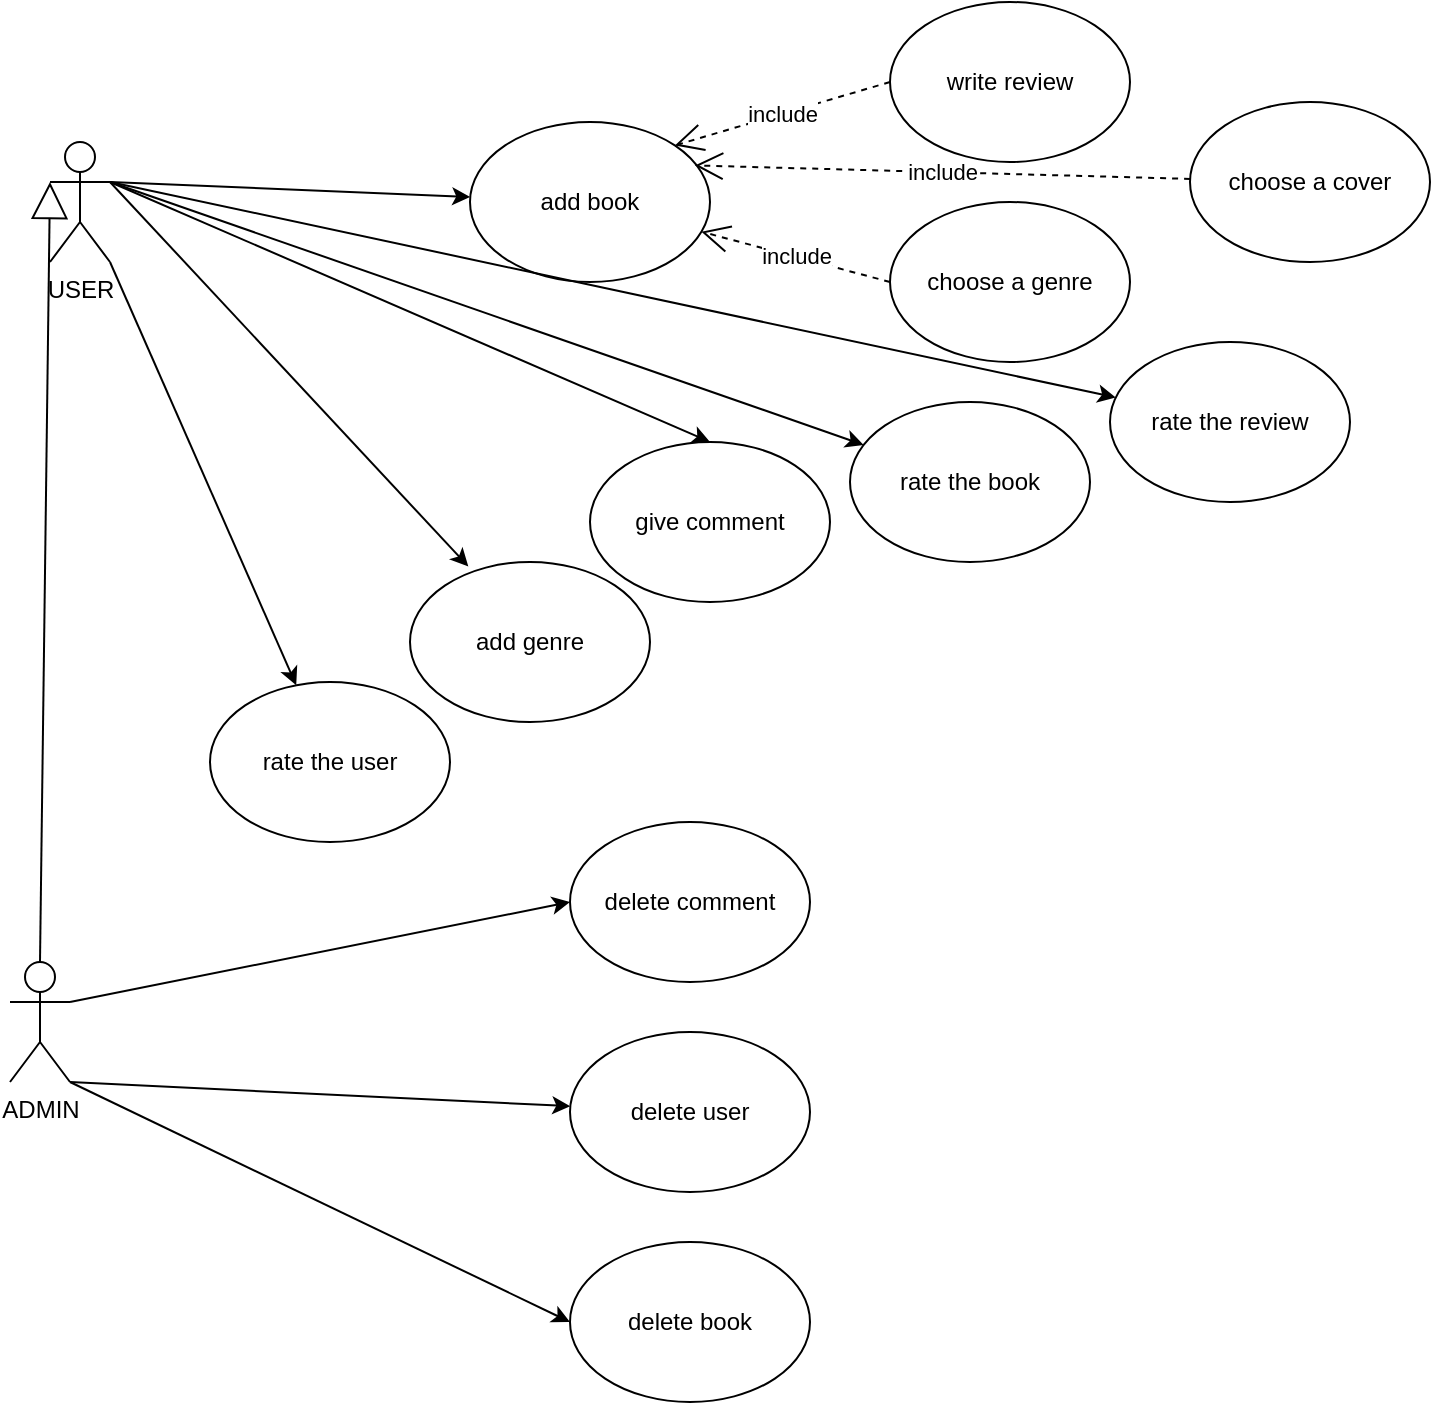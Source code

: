 <mxfile version="20.6.0" type="github">
  <diagram id="QrEgrOTzuJLG-1OPJ3yg" name="Страница 1">
    <mxGraphModel dx="1038" dy="1729" grid="1" gridSize="10" guides="1" tooltips="1" connect="1" arrows="1" fold="1" page="1" pageScale="1" pageWidth="827" pageHeight="1169" math="0" shadow="0">
      <root>
        <mxCell id="0" />
        <mxCell id="1" parent="0" />
        <mxCell id="j4Thd3raL3Yoe5RdRxM6-49" style="edgeStyle=none;rounded=0;orthogonalLoop=1;jettySize=auto;html=1;exitX=1;exitY=0.333;exitDx=0;exitDy=0;exitPerimeter=0;entryX=0;entryY=0.5;entryDx=0;entryDy=0;" parent="1" source="j4Thd3raL3Yoe5RdRxM6-1" target="j4Thd3raL3Yoe5RdRxM6-17" edge="1">
          <mxGeometry relative="1" as="geometry" />
        </mxCell>
        <mxCell id="j4Thd3raL3Yoe5RdRxM6-50" style="edgeStyle=none;rounded=0;orthogonalLoop=1;jettySize=auto;html=1;exitX=1;exitY=1;exitDx=0;exitDy=0;exitPerimeter=0;" parent="1" source="j4Thd3raL3Yoe5RdRxM6-1" target="j4Thd3raL3Yoe5RdRxM6-16" edge="1">
          <mxGeometry relative="1" as="geometry" />
        </mxCell>
        <mxCell id="j4Thd3raL3Yoe5RdRxM6-54" style="edgeStyle=none;rounded=0;orthogonalLoop=1;jettySize=auto;html=1;exitX=1;exitY=1;exitDx=0;exitDy=0;exitPerimeter=0;entryX=0;entryY=0.5;entryDx=0;entryDy=0;" parent="1" source="j4Thd3raL3Yoe5RdRxM6-1" target="j4Thd3raL3Yoe5RdRxM6-52" edge="1">
          <mxGeometry relative="1" as="geometry" />
        </mxCell>
        <object label="ADMIN" id="j4Thd3raL3Yoe5RdRxM6-1">
          <mxCell style="shape=umlActor;verticalLabelPosition=bottom;verticalAlign=top;html=1;" parent="1" vertex="1">
            <mxGeometry x="40" y="470" width="30" height="60" as="geometry" />
          </mxCell>
        </object>
        <mxCell id="j4Thd3raL3Yoe5RdRxM6-9" value="add book" style="ellipse;whiteSpace=wrap;html=1;" parent="1" vertex="1">
          <mxGeometry x="270" y="50" width="120" height="80" as="geometry" />
        </mxCell>
        <mxCell id="j4Thd3raL3Yoe5RdRxM6-12" value="rate the book" style="ellipse;whiteSpace=wrap;html=1;" parent="1" vertex="1">
          <mxGeometry x="460" y="190" width="120" height="80" as="geometry" />
        </mxCell>
        <mxCell id="j4Thd3raL3Yoe5RdRxM6-13" value="rate the user" style="ellipse;whiteSpace=wrap;html=1;" parent="1" vertex="1">
          <mxGeometry x="140" y="330" width="120" height="80" as="geometry" />
        </mxCell>
        <mxCell id="j4Thd3raL3Yoe5RdRxM6-14" value="rate the review" style="ellipse;whiteSpace=wrap;html=1;" parent="1" vertex="1">
          <mxGeometry x="590" y="160" width="120" height="80" as="geometry" />
        </mxCell>
        <mxCell id="j4Thd3raL3Yoe5RdRxM6-15" value="give comment" style="ellipse;whiteSpace=wrap;html=1;" parent="1" vertex="1">
          <mxGeometry x="330" y="210" width="120" height="80" as="geometry" />
        </mxCell>
        <mxCell id="j4Thd3raL3Yoe5RdRxM6-16" value="delete user" style="ellipse;whiteSpace=wrap;html=1;" parent="1" vertex="1">
          <mxGeometry x="320" y="505" width="120" height="80" as="geometry" />
        </mxCell>
        <mxCell id="j4Thd3raL3Yoe5RdRxM6-17" value="delete comment" style="ellipse;whiteSpace=wrap;html=1;" parent="1" vertex="1">
          <mxGeometry x="320" y="400" width="120" height="80" as="geometry" />
        </mxCell>
        <mxCell id="j4Thd3raL3Yoe5RdRxM6-18" value="write review" style="ellipse;whiteSpace=wrap;html=1;" parent="1" vertex="1">
          <mxGeometry x="480" y="-10" width="120" height="80" as="geometry" />
        </mxCell>
        <mxCell id="j4Thd3raL3Yoe5RdRxM6-19" value="choose a genre" style="ellipse;whiteSpace=wrap;html=1;" parent="1" vertex="1">
          <mxGeometry x="480" y="90" width="120" height="80" as="geometry" />
        </mxCell>
        <mxCell id="j4Thd3raL3Yoe5RdRxM6-21" value="include" style="endArrow=open;endSize=12;dashed=1;html=1;rounded=0;exitX=0;exitY=0.5;exitDx=0;exitDy=0;" parent="1" source="j4Thd3raL3Yoe5RdRxM6-19" target="j4Thd3raL3Yoe5RdRxM6-9" edge="1">
          <mxGeometry width="160" relative="1" as="geometry">
            <mxPoint x="420" y="180" as="sourcePoint" />
            <mxPoint x="490" y="240" as="targetPoint" />
          </mxGeometry>
        </mxCell>
        <mxCell id="j4Thd3raL3Yoe5RdRxM6-22" value="include" style="endArrow=open;endSize=12;dashed=1;html=1;rounded=0;exitX=0;exitY=0.5;exitDx=0;exitDy=0;entryX=1;entryY=0;entryDx=0;entryDy=0;" parent="1" source="j4Thd3raL3Yoe5RdRxM6-18" target="j4Thd3raL3Yoe5RdRxM6-9" edge="1">
          <mxGeometry width="160" relative="1" as="geometry">
            <mxPoint x="480" y="147.51" as="sourcePoint" />
            <mxPoint x="374.992" y="50.003" as="targetPoint" />
          </mxGeometry>
        </mxCell>
        <mxCell id="j4Thd3raL3Yoe5RdRxM6-32" style="rounded=0;orthogonalLoop=1;jettySize=auto;html=1;exitX=1;exitY=1;exitDx=0;exitDy=0;exitPerimeter=0;" parent="1" source="j4Thd3raL3Yoe5RdRxM6-23" target="j4Thd3raL3Yoe5RdRxM6-13" edge="1">
          <mxGeometry relative="1" as="geometry" />
        </mxCell>
        <mxCell id="j4Thd3raL3Yoe5RdRxM6-33" style="edgeStyle=none;rounded=0;orthogonalLoop=1;jettySize=auto;html=1;exitX=1;exitY=0.333;exitDx=0;exitDy=0;exitPerimeter=0;" parent="1" source="j4Thd3raL3Yoe5RdRxM6-23" target="j4Thd3raL3Yoe5RdRxM6-9" edge="1">
          <mxGeometry relative="1" as="geometry" />
        </mxCell>
        <mxCell id="j4Thd3raL3Yoe5RdRxM6-34" style="edgeStyle=none;rounded=0;orthogonalLoop=1;jettySize=auto;html=1;exitX=1;exitY=0.333;exitDx=0;exitDy=0;exitPerimeter=0;" parent="1" source="j4Thd3raL3Yoe5RdRxM6-23" target="j4Thd3raL3Yoe5RdRxM6-14" edge="1">
          <mxGeometry relative="1" as="geometry" />
        </mxCell>
        <mxCell id="j4Thd3raL3Yoe5RdRxM6-35" style="edgeStyle=none;rounded=0;orthogonalLoop=1;jettySize=auto;html=1;exitX=1;exitY=0.333;exitDx=0;exitDy=0;exitPerimeter=0;" parent="1" source="j4Thd3raL3Yoe5RdRxM6-23" target="j4Thd3raL3Yoe5RdRxM6-12" edge="1">
          <mxGeometry relative="1" as="geometry" />
        </mxCell>
        <mxCell id="j4Thd3raL3Yoe5RdRxM6-36" style="edgeStyle=none;rounded=0;orthogonalLoop=1;jettySize=auto;html=1;exitX=1;exitY=0.333;exitDx=0;exitDy=0;exitPerimeter=0;entryX=0.5;entryY=0;entryDx=0;entryDy=0;" parent="1" source="j4Thd3raL3Yoe5RdRxM6-23" target="j4Thd3raL3Yoe5RdRxM6-15" edge="1">
          <mxGeometry relative="1" as="geometry" />
        </mxCell>
        <mxCell id="j4Thd3raL3Yoe5RdRxM6-53" style="edgeStyle=none;rounded=0;orthogonalLoop=1;jettySize=auto;html=1;exitX=1;exitY=0.333;exitDx=0;exitDy=0;exitPerimeter=0;entryX=0.243;entryY=0.028;entryDx=0;entryDy=0;entryPerimeter=0;" parent="1" source="j4Thd3raL3Yoe5RdRxM6-23" target="j4Thd3raL3Yoe5RdRxM6-51" edge="1">
          <mxGeometry relative="1" as="geometry" />
        </mxCell>
        <mxCell id="j4Thd3raL3Yoe5RdRxM6-23" value="USER" style="shape=umlActor;verticalLabelPosition=bottom;verticalAlign=top;html=1;" parent="1" vertex="1">
          <mxGeometry x="60" y="60" width="30" height="60" as="geometry" />
        </mxCell>
        <mxCell id="j4Thd3raL3Yoe5RdRxM6-39" value="" style="endArrow=block;endSize=16;endFill=0;html=1;rounded=0;exitX=0.5;exitY=0;exitDx=0;exitDy=0;exitPerimeter=0;entryX=0;entryY=0.333;entryDx=0;entryDy=0;entryPerimeter=0;" parent="1" source="j4Thd3raL3Yoe5RdRxM6-1" target="j4Thd3raL3Yoe5RdRxM6-23" edge="1">
          <mxGeometry x="-1" y="-196" width="160" relative="1" as="geometry">
            <mxPoint x="340" y="420" as="sourcePoint" />
            <mxPoint x="50" y="120" as="targetPoint" />
            <mxPoint x="-1" y="10" as="offset" />
          </mxGeometry>
        </mxCell>
        <mxCell id="j4Thd3raL3Yoe5RdRxM6-51" value="add genre" style="ellipse;whiteSpace=wrap;html=1;" parent="1" vertex="1">
          <mxGeometry x="240" y="270" width="120" height="80" as="geometry" />
        </mxCell>
        <mxCell id="j4Thd3raL3Yoe5RdRxM6-52" value="delete book" style="ellipse;whiteSpace=wrap;html=1;" parent="1" vertex="1">
          <mxGeometry x="320" y="610" width="120" height="80" as="geometry" />
        </mxCell>
        <mxCell id="YlyB-3rTCxVbMdZIe27T-1" value="сhoose a cover" style="ellipse;whiteSpace=wrap;html=1;" vertex="1" parent="1">
          <mxGeometry x="630" y="40" width="120" height="80" as="geometry" />
        </mxCell>
        <mxCell id="YlyB-3rTCxVbMdZIe27T-2" value="include" style="endArrow=open;endSize=12;dashed=1;html=1;rounded=0;entryX=1;entryY=0;entryDx=0;entryDy=0;" edge="1" parent="1" source="YlyB-3rTCxVbMdZIe27T-1">
          <mxGeometry width="160" relative="1" as="geometry">
            <mxPoint x="490" y="40" as="sourcePoint" />
            <mxPoint x="382.426" y="71.716" as="targetPoint" />
          </mxGeometry>
        </mxCell>
      </root>
    </mxGraphModel>
  </diagram>
</mxfile>
